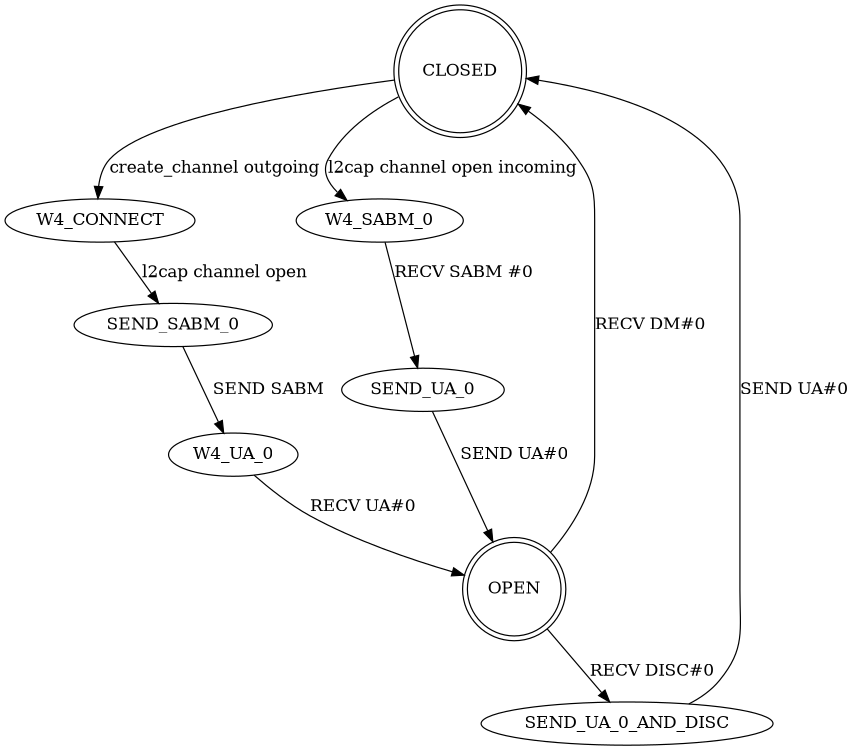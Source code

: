 digraph rfcomm_multiplexer {
	// rankdir=LR;
	size="8,5"
    // orientation=landscape;
    // rotate = 90;

    CLOSED  [shape=doublecircle];
	OPEN  [shape=doublecircle];
	
	CLOSED->W4_CONNECT [label = "create_channel outgoing"];
    W4_CONNECT->SEND_SABM_0 [label = "l2cap channel open"];
    SEND_SABM_0->W4_UA_0 [label = "SEND SABM"];
    W4_UA_0->OPEN [label = "RECV UA#0"];
    CLOSED -> W4_SABM_0 [label = "l2cap channel open incoming"];
    W4_SABM_0->SEND_UA_0 [label = "RECV SABM #0"];
    SEND_UA_0->OPEN [label = "SEND UA#0"];

    OPEN->SEND_UA_0_AND_DISC [label = "RECV DISC#0"];
    SEND_UA_0_AND_DISC->CLOSED [label = "SEND UA#0"];
    OPEN->CLOSED [label = "RECV DM#0"];
}
